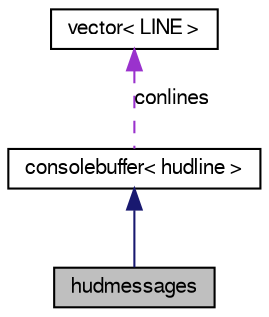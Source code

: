 digraph G
{
  edge [fontname="FreeSans",fontsize="10",labelfontname="FreeSans",labelfontsize="10"];
  node [fontname="FreeSans",fontsize="10",shape=record];
  Node1 [label="hudmessages",height=0.2,width=0.4,color="black", fillcolor="grey75", style="filled" fontcolor="black"];
  Node2 -> Node1 [dir=back,color="midnightblue",fontsize="10",style="solid",fontname="FreeSans"];
  Node2 [label="consolebuffer\< hudline \>",height=0.2,width=0.4,color="black", fillcolor="white", style="filled",URL="$structconsolebuffer.html"];
  Node3 -> Node2 [dir=back,color="darkorchid3",fontsize="10",style="dashed",label="conlines",fontname="FreeSans"];
  Node3 [label="vector\< LINE \>",height=0.2,width=0.4,color="black", fillcolor="white", style="filled",URL="$structvector.html"];
}
